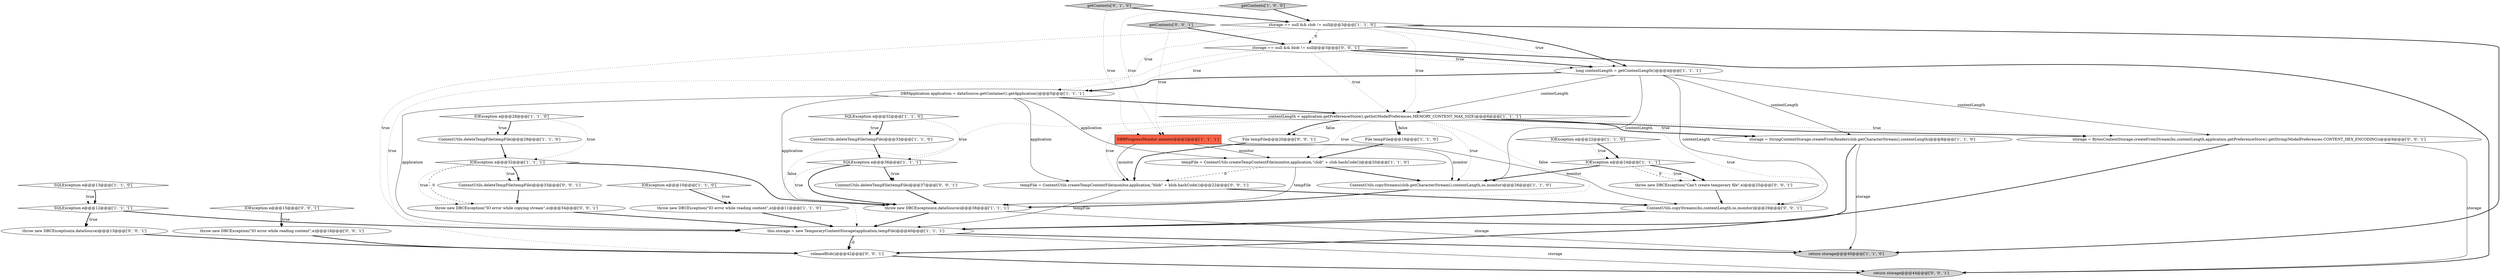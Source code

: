 digraph {
16 [style = filled, label = "ContentUtils.deleteTempFile(tempFile)@@@33@@@['1', '1', '0']", fillcolor = white, shape = ellipse image = "AAA0AAABBB1BBB"];
31 [style = filled, label = "getContents['0', '0', '1']", fillcolor = lightgray, shape = diamond image = "AAA0AAABBB3BBB"];
0 [style = filled, label = "DBPApplication application = dataSource.getContainer().getApplication()@@@5@@@['1', '1', '1']", fillcolor = white, shape = ellipse image = "AAA0AAABBB1BBB"];
19 [style = filled, label = "long contentLength = getContentLength()@@@4@@@['1', '1', '1']", fillcolor = white, shape = ellipse image = "AAA0AAABBB1BBB"];
30 [style = filled, label = "ContentUtils.deleteTempFile(tempFile)@@@37@@@['0', '0', '1']", fillcolor = white, shape = ellipse image = "AAA0AAABBB3BBB"];
33 [style = filled, label = "File tempFile@@@20@@@['0', '0', '1']", fillcolor = white, shape = ellipse image = "AAA0AAABBB3BBB"];
9 [style = filled, label = "tempFile = ContentUtils.createTempContentFile(monitor,application,\"clob\" + clob.hashCode())@@@20@@@['1', '1', '0']", fillcolor = white, shape = ellipse image = "AAA0AAABBB1BBB"];
23 [style = filled, label = "return storage@@@40@@@['1', '1', '0']", fillcolor = lightgray, shape = ellipse image = "AAA0AAABBB1BBB"];
3 [style = filled, label = "DBRProgressMonitor monitor@@@2@@@['1', '1', '1']", fillcolor = tomato, shape = box image = "AAA0AAABBB1BBB"];
39 [style = filled, label = "ContentUtils.copyStreams(bs,contentLength,os,monitor)@@@29@@@['0', '0', '1']", fillcolor = white, shape = ellipse image = "AAA0AAABBB3BBB"];
20 [style = filled, label = "storage = StringContentStorage.createFromReader(clob.getCharacterStream(),contentLength)@@@8@@@['1', '1', '0']", fillcolor = white, shape = ellipse image = "AAA0AAABBB1BBB"];
34 [style = filled, label = "return storage@@@44@@@['0', '0', '1']", fillcolor = lightgray, shape = ellipse image = "AAA0AAABBB3BBB"];
12 [style = filled, label = "throw new DBCException(\"IO error while reading content\",e)@@@11@@@['1', '1', '0']", fillcolor = white, shape = ellipse image = "AAA0AAABBB1BBB"];
10 [style = filled, label = "IOException e@@@28@@@['1', '1', '0']", fillcolor = white, shape = diamond image = "AAA0AAABBB1BBB"];
14 [style = filled, label = "SQLException e@@@13@@@['1', '1', '0']", fillcolor = white, shape = diamond image = "AAA0AAABBB1BBB"];
6 [style = filled, label = "IOException e@@@24@@@['1', '1', '1']", fillcolor = white, shape = diamond image = "AAA0AAABBB1BBB"];
24 [style = filled, label = "ContentUtils.copyStreams(clob.getCharacterStream(),contentLength,os,monitor)@@@26@@@['1', '1', '0']", fillcolor = white, shape = ellipse image = "AAA0AAABBB1BBB"];
27 [style = filled, label = "releaseBlob()@@@42@@@['0', '0', '1']", fillcolor = white, shape = ellipse image = "AAA0AAABBB3BBB"];
28 [style = filled, label = "storage = BytesContentStorage.createFromStream(bs,contentLength,application.getPreferenceStore().getString(ModelPreferences.CONTENT_HEX_ENCODING))@@@9@@@['0', '0', '1']", fillcolor = white, shape = ellipse image = "AAA0AAABBB3BBB"];
22 [style = filled, label = "File tempFile@@@18@@@['1', '1', '0']", fillcolor = white, shape = ellipse image = "AAA0AAABBB1BBB"];
17 [style = filled, label = "IOException e@@@22@@@['1', '1', '0']", fillcolor = white, shape = diamond image = "AAA0AAABBB1BBB"];
7 [style = filled, label = "contentLength < application.getPreferenceStore().getInt(ModelPreferences.MEMORY_CONTENT_MAX_SIZE)@@@6@@@['1', '1', '1']", fillcolor = white, shape = diamond image = "AAA0AAABBB1BBB"];
1 [style = filled, label = "SQLException e@@@36@@@['1', '1', '1']", fillcolor = white, shape = diamond image = "AAA0AAABBB1BBB"];
40 [style = filled, label = "ContentUtils.deleteTempFile(tempFile)@@@33@@@['0', '0', '1']", fillcolor = white, shape = ellipse image = "AAA0AAABBB3BBB"];
2 [style = filled, label = "storage == null && clob != null@@@3@@@['1', '1', '0']", fillcolor = white, shape = diamond image = "AAA0AAABBB1BBB"];
25 [style = filled, label = "getContents['0', '1', '0']", fillcolor = lightgray, shape = diamond image = "AAA0AAABBB2BBB"];
32 [style = filled, label = "throw new DBCException(e,dataSource)@@@13@@@['0', '0', '1']", fillcolor = white, shape = ellipse image = "AAA0AAABBB3BBB"];
8 [style = filled, label = "getContents['1', '0', '0']", fillcolor = lightgray, shape = diamond image = "AAA0AAABBB1BBB"];
35 [style = filled, label = "throw new DBCException(\"IO error while copying stream\",e)@@@34@@@['0', '0', '1']", fillcolor = white, shape = ellipse image = "AAA0AAABBB3BBB"];
29 [style = filled, label = "tempFile = ContentUtils.createTempContentFile(monitor,application,\"blob\" + blob.hashCode())@@@22@@@['0', '0', '1']", fillcolor = white, shape = ellipse image = "AAA0AAABBB3BBB"];
37 [style = filled, label = "storage == null && blob != null@@@3@@@['0', '0', '1']", fillcolor = white, shape = diamond image = "AAA0AAABBB3BBB"];
4 [style = filled, label = "IOException e@@@32@@@['1', '1', '1']", fillcolor = white, shape = diamond image = "AAA0AAABBB1BBB"];
26 [style = filled, label = "IOException e@@@15@@@['0', '0', '1']", fillcolor = white, shape = diamond image = "AAA0AAABBB3BBB"];
36 [style = filled, label = "throw new DBCException(\"Can't create temporary file\",e)@@@25@@@['0', '0', '1']", fillcolor = white, shape = ellipse image = "AAA0AAABBB3BBB"];
18 [style = filled, label = "ContentUtils.deleteTempFile(tempFile)@@@29@@@['1', '1', '0']", fillcolor = white, shape = ellipse image = "AAA0AAABBB1BBB"];
13 [style = filled, label = "this.storage = new TemporaryContentStorage(application,tempFile)@@@40@@@['1', '1', '1']", fillcolor = white, shape = ellipse image = "AAA0AAABBB1BBB"];
15 [style = filled, label = "SQLException e@@@12@@@['1', '1', '1']", fillcolor = white, shape = diamond image = "AAA0AAABBB1BBB"];
21 [style = filled, label = "IOException e@@@10@@@['1', '1', '0']", fillcolor = white, shape = diamond image = "AAA0AAABBB1BBB"];
5 [style = filled, label = "SQLException e@@@32@@@['1', '1', '0']", fillcolor = white, shape = diamond image = "AAA0AAABBB1BBB"];
11 [style = filled, label = "throw new DBCException(e,dataSource)@@@38@@@['1', '1', '1']", fillcolor = white, shape = ellipse image = "AAA0AAABBB1BBB"];
38 [style = filled, label = "throw new DBCException(\"IO error while reading content\",e)@@@16@@@['0', '0', '1']", fillcolor = white, shape = ellipse image = "AAA0AAABBB3BBB"];
2->37 [style = dashed, label="0"];
7->28 [style = bold, label=""];
26->38 [style = bold, label=""];
1->11 [style = dotted, label="true"];
9->29 [style = dashed, label="0"];
19->0 [style = bold, label=""];
19->39 [style = solid, label="contentLength"];
7->22 [style = bold, label=""];
15->32 [style = dotted, label="true"];
10->18 [style = bold, label=""];
1->11 [style = bold, label=""];
29->13 [style = solid, label="tempFile"];
37->19 [style = bold, label=""];
16->1 [style = bold, label=""];
15->13 [style = bold, label=""];
1->30 [style = bold, label=""];
27->34 [style = bold, label=""];
40->35 [style = bold, label=""];
19->28 [style = solid, label="contentLength"];
2->19 [style = dotted, label="true"];
33->29 [style = bold, label=""];
2->7 [style = dotted, label="true"];
37->7 [style = dotted, label="true"];
4->40 [style = bold, label=""];
31->37 [style = bold, label=""];
3->24 [style = solid, label="monitor"];
6->36 [style = dotted, label="true"];
0->7 [style = bold, label=""];
7->13 [style = dotted, label="false"];
39->13 [style = bold, label=""];
37->19 [style = dotted, label="true"];
28->34 [style = solid, label="storage"];
24->11 [style = bold, label=""];
35->13 [style = bold, label=""];
7->20 [style = bold, label=""];
22->9 [style = bold, label=""];
7->29 [style = dotted, label="true"];
20->23 [style = solid, label="storage"];
12->13 [style = bold, label=""];
28->27 [style = bold, label=""];
19->7 [style = solid, label="contentLength"];
37->34 [style = bold, label=""];
9->24 [style = bold, label=""];
8->2 [style = bold, label=""];
13->27 [style = bold, label=""];
17->6 [style = bold, label=""];
2->13 [style = dotted, label="true"];
4->35 [style = dashed, label="0"];
11->13 [style = bold, label=""];
7->24 [style = dotted, label="true"];
37->27 [style = dotted, label="true"];
15->32 [style = bold, label=""];
6->36 [style = bold, label=""];
7->22 [style = dotted, label="false"];
7->11 [style = dotted, label="false"];
5->16 [style = bold, label=""];
25->3 [style = dotted, label="true"];
7->33 [style = dotted, label="false"];
3->39 [style = solid, label="monitor"];
4->40 [style = dotted, label="true"];
5->16 [style = dotted, label="true"];
19->24 [style = solid, label="contentLength"];
7->33 [style = bold, label=""];
13->23 [style = bold, label=""];
9->11 [style = solid, label="tempFile"];
32->27 [style = bold, label=""];
6->24 [style = bold, label=""];
19->20 [style = solid, label="contentLength"];
0->13 [style = solid, label="application"];
31->3 [style = dotted, label="true"];
2->19 [style = bold, label=""];
20->13 [style = bold, label=""];
7->28 [style = dotted, label="true"];
6->36 [style = dashed, label="0"];
7->39 [style = dotted, label="true"];
8->3 [style = dotted, label="true"];
0->11 [style = solid, label="application"];
14->15 [style = bold, label=""];
13->34 [style = solid, label="storage"];
11->23 [style = solid, label="storage"];
26->38 [style = dotted, label="true"];
25->2 [style = bold, label=""];
4->11 [style = bold, label=""];
3->9 [style = solid, label="monitor"];
37->0 [style = dotted, label="true"];
30->11 [style = bold, label=""];
0->9 [style = solid, label="application"];
0->29 [style = solid, label="application"];
7->9 [style = dotted, label="true"];
3->29 [style = solid, label="monitor"];
21->12 [style = bold, label=""];
1->30 [style = dotted, label="true"];
10->18 [style = dotted, label="true"];
14->15 [style = dotted, label="true"];
13->27 [style = dashed, label="0"];
10->4 [style = dotted, label="true"];
29->39 [style = bold, label=""];
4->35 [style = dotted, label="true"];
17->6 [style = dotted, label="true"];
5->1 [style = dotted, label="true"];
2->0 [style = dotted, label="true"];
21->12 [style = dotted, label="true"];
7->20 [style = dotted, label="true"];
38->27 [style = bold, label=""];
36->39 [style = bold, label=""];
2->23 [style = bold, label=""];
18->4 [style = bold, label=""];
}
